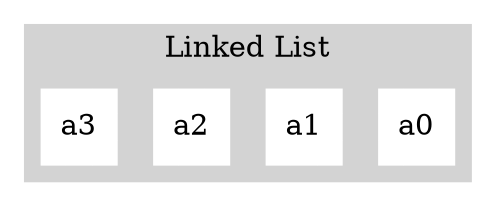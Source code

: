 digraph G {

	subgraph cluster_0 {
		style=filled;
		color=lightgrey;
		node [style=filled,color=white, shape="Msquare"];
		a0;
		a1;
		a2;
		a3;
		label = "Linked List";
	}
}
